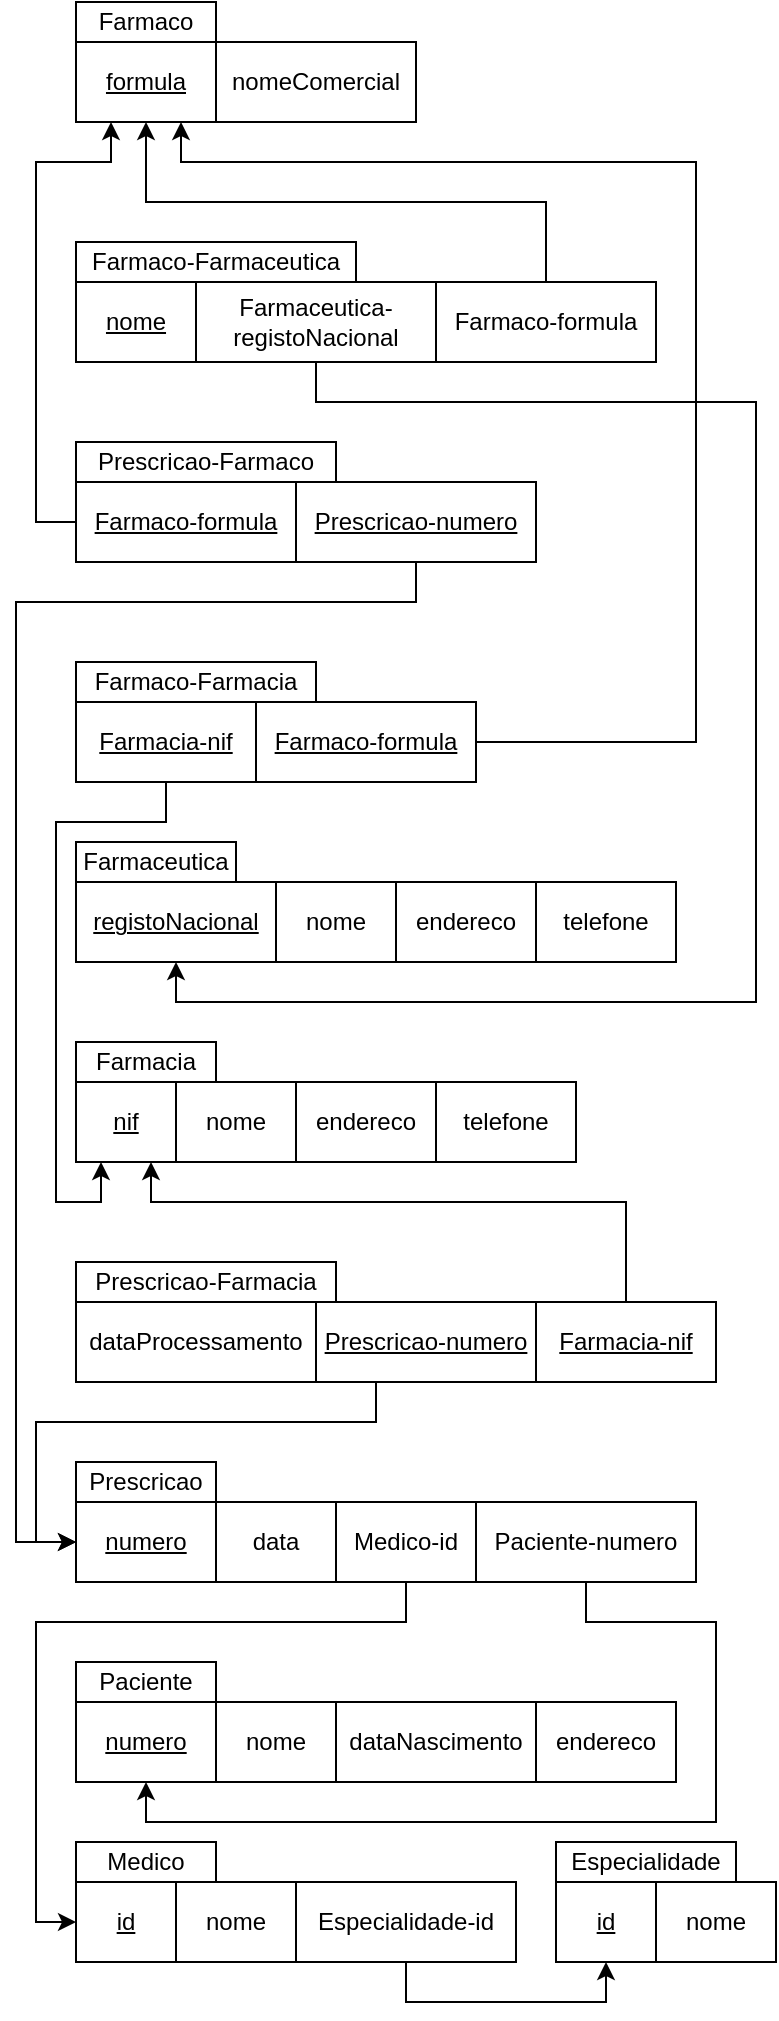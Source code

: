 <mxfile version="24.0.4" type="device">
  <diagram name="Page-1" id="BSkNugIniSogTZohY_Xg">
    <mxGraphModel dx="939" dy="754" grid="1" gridSize="10" guides="1" tooltips="1" connect="1" arrows="1" fold="1" page="1" pageScale="1" pageWidth="850" pageHeight="1100" math="0" shadow="0">
      <root>
        <mxCell id="0" />
        <mxCell id="1" parent="0" />
        <mxCell id="fYs02cCC62OGgDg8Uk64-1" value="Paciente" style="rounded=0;whiteSpace=wrap;html=1;" parent="1" vertex="1">
          <mxGeometry x="40" y="850" width="70" height="20" as="geometry" />
        </mxCell>
        <mxCell id="fYs02cCC62OGgDg8Uk64-2" value="numero" style="rounded=0;whiteSpace=wrap;html=1;fontStyle=4" parent="1" vertex="1">
          <mxGeometry x="40" y="870" width="70" height="40" as="geometry" />
        </mxCell>
        <mxCell id="fYs02cCC62OGgDg8Uk64-3" value="nome" style="rounded=0;whiteSpace=wrap;html=1;" parent="1" vertex="1">
          <mxGeometry x="110" y="870" width="60" height="40" as="geometry" />
        </mxCell>
        <mxCell id="fYs02cCC62OGgDg8Uk64-4" value="dataNascimento" style="rounded=0;whiteSpace=wrap;html=1;" parent="1" vertex="1">
          <mxGeometry x="170" y="870" width="100" height="40" as="geometry" />
        </mxCell>
        <mxCell id="fYs02cCC62OGgDg8Uk64-5" value="endereco" style="rounded=0;whiteSpace=wrap;html=1;" parent="1" vertex="1">
          <mxGeometry x="270" y="870" width="70" height="40" as="geometry" />
        </mxCell>
        <mxCell id="fYs02cCC62OGgDg8Uk64-6" value="Prescricao" style="rounded=0;whiteSpace=wrap;html=1;" parent="1" vertex="1">
          <mxGeometry x="40" y="750" width="70" height="20" as="geometry" />
        </mxCell>
        <mxCell id="fYs02cCC62OGgDg8Uk64-7" value="numero" style="rounded=0;whiteSpace=wrap;html=1;fontStyle=4" parent="1" vertex="1">
          <mxGeometry x="40" y="770" width="70" height="40" as="geometry" />
        </mxCell>
        <mxCell id="fYs02cCC62OGgDg8Uk64-8" value="data" style="rounded=0;whiteSpace=wrap;html=1;" parent="1" vertex="1">
          <mxGeometry x="110" y="770" width="60" height="40" as="geometry" />
        </mxCell>
        <mxCell id="fYs02cCC62OGgDg8Uk64-88" style="edgeStyle=orthogonalEdgeStyle;rounded=0;orthogonalLoop=1;jettySize=auto;html=1;entryX=0;entryY=0.5;entryDx=0;entryDy=0;" parent="1" source="fYs02cCC62OGgDg8Uk64-9" target="fYs02cCC62OGgDg8Uk64-12" edge="1">
          <mxGeometry relative="1" as="geometry">
            <Array as="points">
              <mxPoint x="205" y="830" />
              <mxPoint x="20" y="830" />
              <mxPoint x="20" y="980" />
            </Array>
          </mxGeometry>
        </mxCell>
        <mxCell id="fYs02cCC62OGgDg8Uk64-9" value="Medico-id" style="rounded=0;whiteSpace=wrap;html=1;" parent="1" vertex="1">
          <mxGeometry x="170" y="770" width="70" height="40" as="geometry" />
        </mxCell>
        <mxCell id="fYs02cCC62OGgDg8Uk64-23" style="edgeStyle=orthogonalEdgeStyle;rounded=0;orthogonalLoop=1;jettySize=auto;html=1;entryX=0.5;entryY=1;entryDx=0;entryDy=0;" parent="1" source="fYs02cCC62OGgDg8Uk64-10" target="fYs02cCC62OGgDg8Uk64-2" edge="1">
          <mxGeometry relative="1" as="geometry">
            <Array as="points">
              <mxPoint x="295" y="830" />
              <mxPoint x="360" y="830" />
              <mxPoint x="360" y="930" />
              <mxPoint x="75" y="930" />
            </Array>
          </mxGeometry>
        </mxCell>
        <mxCell id="fYs02cCC62OGgDg8Uk64-10" value="Paciente-numero" style="rounded=0;whiteSpace=wrap;html=1;" parent="1" vertex="1">
          <mxGeometry x="240" y="770" width="110" height="40" as="geometry" />
        </mxCell>
        <mxCell id="fYs02cCC62OGgDg8Uk64-11" value="Medico" style="rounded=0;whiteSpace=wrap;html=1;" parent="1" vertex="1">
          <mxGeometry x="40" y="940" width="70" height="20" as="geometry" />
        </mxCell>
        <mxCell id="fYs02cCC62OGgDg8Uk64-12" value="id" style="rounded=0;whiteSpace=wrap;html=1;fontStyle=4" parent="1" vertex="1">
          <mxGeometry x="40" y="960" width="50" height="40" as="geometry" />
        </mxCell>
        <mxCell id="fYs02cCC62OGgDg8Uk64-13" value="nome" style="rounded=0;whiteSpace=wrap;html=1;" parent="1" vertex="1">
          <mxGeometry x="90" y="960" width="60" height="40" as="geometry" />
        </mxCell>
        <mxCell id="bZXOQirTcatM_TMoKz4M-1" style="edgeStyle=orthogonalEdgeStyle;rounded=0;orthogonalLoop=1;jettySize=auto;html=1;entryX=0.5;entryY=1;entryDx=0;entryDy=0;" edge="1" parent="1" source="fYs02cCC62OGgDg8Uk64-14" target="fYs02cCC62OGgDg8Uk64-17">
          <mxGeometry relative="1" as="geometry">
            <Array as="points">
              <mxPoint x="205" y="1020" />
              <mxPoint x="305" y="1020" />
            </Array>
          </mxGeometry>
        </mxCell>
        <mxCell id="fYs02cCC62OGgDg8Uk64-14" value="Especialidade-id" style="rounded=0;whiteSpace=wrap;html=1;" parent="1" vertex="1">
          <mxGeometry x="150" y="960" width="110" height="40" as="geometry" />
        </mxCell>
        <mxCell id="fYs02cCC62OGgDg8Uk64-16" value="Especialidade" style="rounded=0;whiteSpace=wrap;html=1;" parent="1" vertex="1">
          <mxGeometry x="280" y="940" width="90" height="20" as="geometry" />
        </mxCell>
        <mxCell id="fYs02cCC62OGgDg8Uk64-17" value="id" style="rounded=0;whiteSpace=wrap;html=1;fontStyle=4" parent="1" vertex="1">
          <mxGeometry x="280" y="960" width="50" height="40" as="geometry" />
        </mxCell>
        <mxCell id="fYs02cCC62OGgDg8Uk64-18" value="nome" style="rounded=0;whiteSpace=wrap;html=1;" parent="1" vertex="1">
          <mxGeometry x="330" y="960" width="60" height="40" as="geometry" />
        </mxCell>
        <mxCell id="fYs02cCC62OGgDg8Uk64-25" value="Prescricao-Farmacia" style="rounded=0;whiteSpace=wrap;html=1;" parent="1" vertex="1">
          <mxGeometry x="40" y="650" width="130" height="20" as="geometry" />
        </mxCell>
        <mxCell id="fYs02cCC62OGgDg8Uk64-26" value="dataProcessamento" style="rounded=0;whiteSpace=wrap;html=1;fontStyle=0" parent="1" vertex="1">
          <mxGeometry x="40" y="670" width="120" height="40" as="geometry" />
        </mxCell>
        <mxCell id="fYs02cCC62OGgDg8Uk64-87" style="edgeStyle=orthogonalEdgeStyle;rounded=0;orthogonalLoop=1;jettySize=auto;html=1;entryX=0;entryY=0.5;entryDx=0;entryDy=0;" parent="1" source="fYs02cCC62OGgDg8Uk64-29" target="fYs02cCC62OGgDg8Uk64-7" edge="1">
          <mxGeometry relative="1" as="geometry">
            <Array as="points">
              <mxPoint x="190" y="730" />
              <mxPoint x="20" y="730" />
              <mxPoint x="20" y="790" />
            </Array>
          </mxGeometry>
        </mxCell>
        <mxCell id="fYs02cCC62OGgDg8Uk64-29" value="Prescricao-numero" style="rounded=0;whiteSpace=wrap;html=1;fontStyle=4" parent="1" vertex="1">
          <mxGeometry x="160" y="670" width="110" height="40" as="geometry" />
        </mxCell>
        <mxCell id="fYs02cCC62OGgDg8Uk64-90" style="edgeStyle=orthogonalEdgeStyle;rounded=0;orthogonalLoop=1;jettySize=auto;html=1;entryX=0.75;entryY=1;entryDx=0;entryDy=0;" parent="1" source="fYs02cCC62OGgDg8Uk64-30" target="fYs02cCC62OGgDg8Uk64-35" edge="1">
          <mxGeometry relative="1" as="geometry">
            <Array as="points">
              <mxPoint x="315" y="620" />
              <mxPoint x="78" y="620" />
            </Array>
          </mxGeometry>
        </mxCell>
        <mxCell id="fYs02cCC62OGgDg8Uk64-30" value="Farmacia-nif" style="rounded=0;whiteSpace=wrap;html=1;fontStyle=4" parent="1" vertex="1">
          <mxGeometry x="270" y="670" width="90" height="40" as="geometry" />
        </mxCell>
        <mxCell id="fYs02cCC62OGgDg8Uk64-34" value="Farmacia" style="rounded=0;whiteSpace=wrap;html=1;" parent="1" vertex="1">
          <mxGeometry x="40" y="540" width="70" height="20" as="geometry" />
        </mxCell>
        <mxCell id="fYs02cCC62OGgDg8Uk64-35" value="nif" style="rounded=0;whiteSpace=wrap;html=1;fontStyle=4" parent="1" vertex="1">
          <mxGeometry x="40" y="560" width="50" height="40" as="geometry" />
        </mxCell>
        <mxCell id="fYs02cCC62OGgDg8Uk64-36" value="nome" style="rounded=0;whiteSpace=wrap;html=1;" parent="1" vertex="1">
          <mxGeometry x="90" y="560" width="60" height="40" as="geometry" />
        </mxCell>
        <mxCell id="fYs02cCC62OGgDg8Uk64-37" value="endereco" style="rounded=0;whiteSpace=wrap;html=1;" parent="1" vertex="1">
          <mxGeometry x="150" y="560" width="70" height="40" as="geometry" />
        </mxCell>
        <mxCell id="fYs02cCC62OGgDg8Uk64-38" value="telefone" style="rounded=0;whiteSpace=wrap;html=1;" parent="1" vertex="1">
          <mxGeometry x="220" y="560" width="70" height="40" as="geometry" />
        </mxCell>
        <mxCell id="fYs02cCC62OGgDg8Uk64-40" value="Prescricao-Farmaco" style="rounded=0;whiteSpace=wrap;html=1;" parent="1" vertex="1">
          <mxGeometry x="40" y="240" width="130" height="20" as="geometry" />
        </mxCell>
        <mxCell id="fYs02cCC62OGgDg8Uk64-83" style="edgeStyle=orthogonalEdgeStyle;rounded=0;orthogonalLoop=1;jettySize=auto;html=1;entryX=0;entryY=0.5;entryDx=0;entryDy=0;" parent="1" source="fYs02cCC62OGgDg8Uk64-41" target="fYs02cCC62OGgDg8Uk64-7" edge="1">
          <mxGeometry relative="1" as="geometry">
            <Array as="points">
              <mxPoint x="210" y="320" />
              <mxPoint x="10" y="320" />
              <mxPoint x="10" y="790" />
            </Array>
          </mxGeometry>
        </mxCell>
        <mxCell id="fYs02cCC62OGgDg8Uk64-41" value="Prescricao-numero" style="rounded=0;whiteSpace=wrap;html=1;fontStyle=4" parent="1" vertex="1">
          <mxGeometry x="150" y="260" width="120" height="40" as="geometry" />
        </mxCell>
        <mxCell id="fYs02cCC62OGgDg8Uk64-92" style="edgeStyle=orthogonalEdgeStyle;rounded=0;orthogonalLoop=1;jettySize=auto;html=1;entryX=0.25;entryY=1;entryDx=0;entryDy=0;" parent="1" source="fYs02cCC62OGgDg8Uk64-42" target="fYs02cCC62OGgDg8Uk64-47" edge="1">
          <mxGeometry relative="1" as="geometry">
            <Array as="points">
              <mxPoint x="20" y="280" />
              <mxPoint x="20" y="100" />
              <mxPoint x="58" y="100" />
            </Array>
          </mxGeometry>
        </mxCell>
        <mxCell id="fYs02cCC62OGgDg8Uk64-42" value="Farmaco-formula" style="rounded=0;whiteSpace=wrap;html=1;fontStyle=4" parent="1" vertex="1">
          <mxGeometry x="40" y="260" width="110" height="40" as="geometry" />
        </mxCell>
        <mxCell id="fYs02cCC62OGgDg8Uk64-46" value="Farmaco" style="rounded=0;whiteSpace=wrap;html=1;" parent="1" vertex="1">
          <mxGeometry x="40" y="20" width="70" height="20" as="geometry" />
        </mxCell>
        <mxCell id="fYs02cCC62OGgDg8Uk64-47" value="formula" style="rounded=0;whiteSpace=wrap;html=1;fontStyle=4" parent="1" vertex="1">
          <mxGeometry x="40" y="40" width="70" height="40" as="geometry" />
        </mxCell>
        <mxCell id="fYs02cCC62OGgDg8Uk64-48" value="nomeComercial" style="rounded=0;whiteSpace=wrap;html=1;" parent="1" vertex="1">
          <mxGeometry x="110" y="40" width="100" height="40" as="geometry" />
        </mxCell>
        <mxCell id="fYs02cCC62OGgDg8Uk64-52" value="Farmaco-Farmacia" style="rounded=0;whiteSpace=wrap;html=1;" parent="1" vertex="1">
          <mxGeometry x="40" y="350" width="120" height="20" as="geometry" />
        </mxCell>
        <mxCell id="fYs02cCC62OGgDg8Uk64-95" style="edgeStyle=orthogonalEdgeStyle;rounded=0;orthogonalLoop=1;jettySize=auto;html=1;entryX=0.25;entryY=1;entryDx=0;entryDy=0;" parent="1" source="fYs02cCC62OGgDg8Uk64-53" target="fYs02cCC62OGgDg8Uk64-35" edge="1">
          <mxGeometry relative="1" as="geometry">
            <Array as="points">
              <mxPoint x="85" y="430" />
              <mxPoint x="30" y="430" />
              <mxPoint x="30" y="620" />
              <mxPoint x="53" y="620" />
            </Array>
          </mxGeometry>
        </mxCell>
        <mxCell id="fYs02cCC62OGgDg8Uk64-53" value="Farmacia-nif" style="rounded=0;whiteSpace=wrap;html=1;fontStyle=4" parent="1" vertex="1">
          <mxGeometry x="40" y="370" width="90" height="40" as="geometry" />
        </mxCell>
        <mxCell id="fYs02cCC62OGgDg8Uk64-93" style="edgeStyle=orthogonalEdgeStyle;rounded=0;orthogonalLoop=1;jettySize=auto;html=1;entryX=0.75;entryY=1;entryDx=0;entryDy=0;" parent="1" source="fYs02cCC62OGgDg8Uk64-56" target="fYs02cCC62OGgDg8Uk64-47" edge="1">
          <mxGeometry relative="1" as="geometry">
            <Array as="points">
              <mxPoint x="350" y="390" />
              <mxPoint x="350" y="100" />
              <mxPoint x="93" y="100" />
            </Array>
          </mxGeometry>
        </mxCell>
        <mxCell id="fYs02cCC62OGgDg8Uk64-56" value="Farmaco-formula" style="rounded=0;whiteSpace=wrap;html=1;fontStyle=4" parent="1" vertex="1">
          <mxGeometry x="130" y="370" width="110" height="40" as="geometry" />
        </mxCell>
        <mxCell id="fYs02cCC62OGgDg8Uk64-60" value="Farmaco-Farmaceutica" style="rounded=0;whiteSpace=wrap;html=1;" parent="1" vertex="1">
          <mxGeometry x="40" y="140" width="140" height="20" as="geometry" />
        </mxCell>
        <mxCell id="fYs02cCC62OGgDg8Uk64-61" value="nome" style="rounded=0;whiteSpace=wrap;html=1;fontStyle=4" parent="1" vertex="1">
          <mxGeometry x="40" y="160" width="60" height="40" as="geometry" />
        </mxCell>
        <mxCell id="fYs02cCC62OGgDg8Uk64-81" style="edgeStyle=orthogonalEdgeStyle;rounded=0;orthogonalLoop=1;jettySize=auto;html=1;entryX=0.5;entryY=1;entryDx=0;entryDy=0;" parent="1" source="fYs02cCC62OGgDg8Uk64-63" target="fYs02cCC62OGgDg8Uk64-67" edge="1">
          <mxGeometry relative="1" as="geometry">
            <Array as="points">
              <mxPoint x="160" y="220" />
              <mxPoint x="380" y="220" />
              <mxPoint x="380" y="520" />
              <mxPoint x="90" y="520" />
            </Array>
          </mxGeometry>
        </mxCell>
        <mxCell id="fYs02cCC62OGgDg8Uk64-63" value="Farmaceutica-registoNacional" style="rounded=0;whiteSpace=wrap;html=1;" parent="1" vertex="1">
          <mxGeometry x="100" y="160" width="120" height="40" as="geometry" />
        </mxCell>
        <mxCell id="fYs02cCC62OGgDg8Uk64-94" style="edgeStyle=orthogonalEdgeStyle;rounded=0;orthogonalLoop=1;jettySize=auto;html=1;entryX=0.5;entryY=1;entryDx=0;entryDy=0;" parent="1" source="fYs02cCC62OGgDg8Uk64-64" target="fYs02cCC62OGgDg8Uk64-47" edge="1">
          <mxGeometry relative="1" as="geometry">
            <Array as="points">
              <mxPoint x="275" y="120" />
              <mxPoint x="75" y="120" />
            </Array>
          </mxGeometry>
        </mxCell>
        <mxCell id="fYs02cCC62OGgDg8Uk64-64" value="Farmaco-formula" style="rounded=0;whiteSpace=wrap;html=1;" parent="1" vertex="1">
          <mxGeometry x="220" y="160" width="110" height="40" as="geometry" />
        </mxCell>
        <mxCell id="fYs02cCC62OGgDg8Uk64-66" value="Farmaceutica" style="rounded=0;whiteSpace=wrap;html=1;" parent="1" vertex="1">
          <mxGeometry x="40" y="440" width="80" height="20" as="geometry" />
        </mxCell>
        <mxCell id="fYs02cCC62OGgDg8Uk64-67" value="registoNacional" style="rounded=0;whiteSpace=wrap;html=1;fontStyle=4" parent="1" vertex="1">
          <mxGeometry x="40" y="460" width="100" height="40" as="geometry" />
        </mxCell>
        <mxCell id="fYs02cCC62OGgDg8Uk64-68" value="nome" style="rounded=0;whiteSpace=wrap;html=1;" parent="1" vertex="1">
          <mxGeometry x="140" y="460" width="60" height="40" as="geometry" />
        </mxCell>
        <mxCell id="fYs02cCC62OGgDg8Uk64-69" value="endereco" style="rounded=0;whiteSpace=wrap;html=1;" parent="1" vertex="1">
          <mxGeometry x="200" y="460" width="70" height="40" as="geometry" />
        </mxCell>
        <mxCell id="fYs02cCC62OGgDg8Uk64-70" value="telefone" style="rounded=0;whiteSpace=wrap;html=1;" parent="1" vertex="1">
          <mxGeometry x="270" y="460" width="70" height="40" as="geometry" />
        </mxCell>
      </root>
    </mxGraphModel>
  </diagram>
</mxfile>
